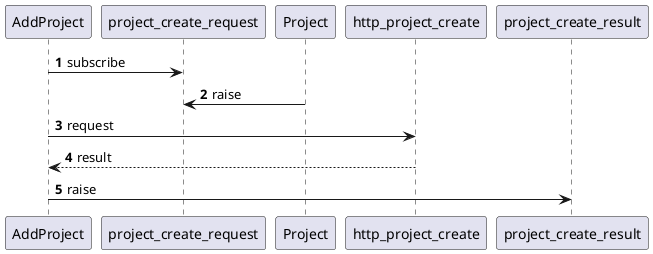@startuml
autonumber
AddProject -> project_create_request:subscribe
Project -> project_create_request:raise
AddProject -> http_project_create:request
AddProject <-- http_project_create:result
AddProject -> project_create_result:raise

@enduml